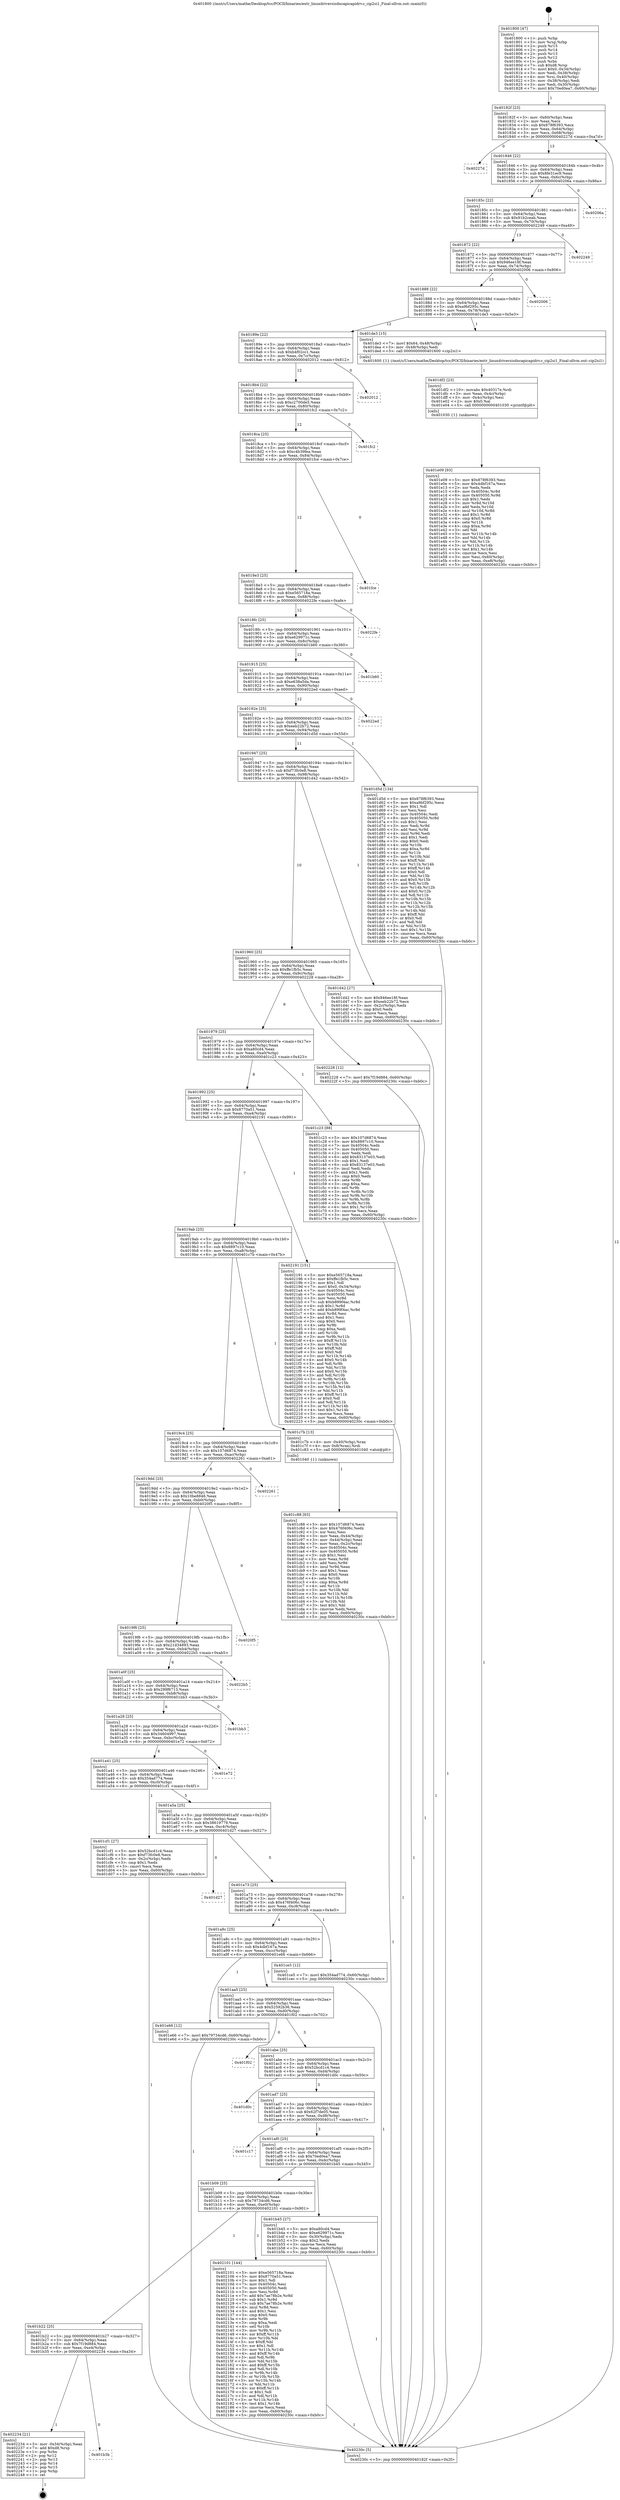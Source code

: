 digraph "0x401800" {
  label = "0x401800 (/mnt/c/Users/mathe/Desktop/tcc/POCII/binaries/extr_linuxdriversisdncapicapidrv.c_cip2si1_Final-ollvm.out::main(0))"
  labelloc = "t"
  node[shape=record]

  Entry [label="",width=0.3,height=0.3,shape=circle,fillcolor=black,style=filled]
  "0x40182f" [label="{
     0x40182f [23]\l
     | [instrs]\l
     &nbsp;&nbsp;0x40182f \<+3\>: mov -0x60(%rbp),%eax\l
     &nbsp;&nbsp;0x401832 \<+2\>: mov %eax,%ecx\l
     &nbsp;&nbsp;0x401834 \<+6\>: sub $0x878f6393,%ecx\l
     &nbsp;&nbsp;0x40183a \<+3\>: mov %eax,-0x64(%rbp)\l
     &nbsp;&nbsp;0x40183d \<+3\>: mov %ecx,-0x68(%rbp)\l
     &nbsp;&nbsp;0x401840 \<+6\>: je 000000000040227d \<main+0xa7d\>\l
  }"]
  "0x40227d" [label="{
     0x40227d\l
  }", style=dashed]
  "0x401846" [label="{
     0x401846 [22]\l
     | [instrs]\l
     &nbsp;&nbsp;0x401846 \<+5\>: jmp 000000000040184b \<main+0x4b\>\l
     &nbsp;&nbsp;0x40184b \<+3\>: mov -0x64(%rbp),%eax\l
     &nbsp;&nbsp;0x40184e \<+5\>: sub $0x8fe31ec9,%eax\l
     &nbsp;&nbsp;0x401853 \<+3\>: mov %eax,-0x6c(%rbp)\l
     &nbsp;&nbsp;0x401856 \<+6\>: je 000000000040206a \<main+0x86a\>\l
  }"]
  Exit [label="",width=0.3,height=0.3,shape=circle,fillcolor=black,style=filled,peripheries=2]
  "0x40206a" [label="{
     0x40206a\l
  }", style=dashed]
  "0x40185c" [label="{
     0x40185c [22]\l
     | [instrs]\l
     &nbsp;&nbsp;0x40185c \<+5\>: jmp 0000000000401861 \<main+0x61\>\l
     &nbsp;&nbsp;0x401861 \<+3\>: mov -0x64(%rbp),%eax\l
     &nbsp;&nbsp;0x401864 \<+5\>: sub $0x91b2ceab,%eax\l
     &nbsp;&nbsp;0x401869 \<+3\>: mov %eax,-0x70(%rbp)\l
     &nbsp;&nbsp;0x40186c \<+6\>: je 0000000000402249 \<main+0xa49\>\l
  }"]
  "0x401b3b" [label="{
     0x401b3b\l
  }", style=dashed]
  "0x402249" [label="{
     0x402249\l
  }", style=dashed]
  "0x401872" [label="{
     0x401872 [22]\l
     | [instrs]\l
     &nbsp;&nbsp;0x401872 \<+5\>: jmp 0000000000401877 \<main+0x77\>\l
     &nbsp;&nbsp;0x401877 \<+3\>: mov -0x64(%rbp),%eax\l
     &nbsp;&nbsp;0x40187a \<+5\>: sub $0x946ee18f,%eax\l
     &nbsp;&nbsp;0x40187f \<+3\>: mov %eax,-0x74(%rbp)\l
     &nbsp;&nbsp;0x401882 \<+6\>: je 0000000000402006 \<main+0x806\>\l
  }"]
  "0x402234" [label="{
     0x402234 [21]\l
     | [instrs]\l
     &nbsp;&nbsp;0x402234 \<+3\>: mov -0x34(%rbp),%eax\l
     &nbsp;&nbsp;0x402237 \<+7\>: add $0xd8,%rsp\l
     &nbsp;&nbsp;0x40223e \<+1\>: pop %rbx\l
     &nbsp;&nbsp;0x40223f \<+2\>: pop %r12\l
     &nbsp;&nbsp;0x402241 \<+2\>: pop %r13\l
     &nbsp;&nbsp;0x402243 \<+2\>: pop %r14\l
     &nbsp;&nbsp;0x402245 \<+2\>: pop %r15\l
     &nbsp;&nbsp;0x402247 \<+1\>: pop %rbp\l
     &nbsp;&nbsp;0x402248 \<+1\>: ret\l
  }"]
  "0x402006" [label="{
     0x402006\l
  }", style=dashed]
  "0x401888" [label="{
     0x401888 [22]\l
     | [instrs]\l
     &nbsp;&nbsp;0x401888 \<+5\>: jmp 000000000040188d \<main+0x8d\>\l
     &nbsp;&nbsp;0x40188d \<+3\>: mov -0x64(%rbp),%eax\l
     &nbsp;&nbsp;0x401890 \<+5\>: sub $0xa9bf295c,%eax\l
     &nbsp;&nbsp;0x401895 \<+3\>: mov %eax,-0x78(%rbp)\l
     &nbsp;&nbsp;0x401898 \<+6\>: je 0000000000401de3 \<main+0x5e3\>\l
  }"]
  "0x401b22" [label="{
     0x401b22 [25]\l
     | [instrs]\l
     &nbsp;&nbsp;0x401b22 \<+5\>: jmp 0000000000401b27 \<main+0x327\>\l
     &nbsp;&nbsp;0x401b27 \<+3\>: mov -0x64(%rbp),%eax\l
     &nbsp;&nbsp;0x401b2a \<+5\>: sub $0x7f19d884,%eax\l
     &nbsp;&nbsp;0x401b2f \<+6\>: mov %eax,-0xe4(%rbp)\l
     &nbsp;&nbsp;0x401b35 \<+6\>: je 0000000000402234 \<main+0xa34\>\l
  }"]
  "0x401de3" [label="{
     0x401de3 [15]\l
     | [instrs]\l
     &nbsp;&nbsp;0x401de3 \<+7\>: movl $0x64,-0x48(%rbp)\l
     &nbsp;&nbsp;0x401dea \<+3\>: mov -0x48(%rbp),%edi\l
     &nbsp;&nbsp;0x401ded \<+5\>: call 0000000000401600 \<cip2si1\>\l
     | [calls]\l
     &nbsp;&nbsp;0x401600 \{1\} (/mnt/c/Users/mathe/Desktop/tcc/POCII/binaries/extr_linuxdriversisdncapicapidrv.c_cip2si1_Final-ollvm.out::cip2si1)\l
  }"]
  "0x40189e" [label="{
     0x40189e [22]\l
     | [instrs]\l
     &nbsp;&nbsp;0x40189e \<+5\>: jmp 00000000004018a3 \<main+0xa3\>\l
     &nbsp;&nbsp;0x4018a3 \<+3\>: mov -0x64(%rbp),%eax\l
     &nbsp;&nbsp;0x4018a6 \<+5\>: sub $0xb4f02cc1,%eax\l
     &nbsp;&nbsp;0x4018ab \<+3\>: mov %eax,-0x7c(%rbp)\l
     &nbsp;&nbsp;0x4018ae \<+6\>: je 0000000000402012 \<main+0x812\>\l
  }"]
  "0x402101" [label="{
     0x402101 [144]\l
     | [instrs]\l
     &nbsp;&nbsp;0x402101 \<+5\>: mov $0xe565718a,%eax\l
     &nbsp;&nbsp;0x402106 \<+5\>: mov $0x8770a51,%ecx\l
     &nbsp;&nbsp;0x40210b \<+2\>: mov $0x1,%dl\l
     &nbsp;&nbsp;0x40210d \<+7\>: mov 0x40504c,%esi\l
     &nbsp;&nbsp;0x402114 \<+7\>: mov 0x405050,%edi\l
     &nbsp;&nbsp;0x40211b \<+3\>: mov %esi,%r8d\l
     &nbsp;&nbsp;0x40211e \<+7\>: add $0x7ae78b2e,%r8d\l
     &nbsp;&nbsp;0x402125 \<+4\>: sub $0x1,%r8d\l
     &nbsp;&nbsp;0x402129 \<+7\>: sub $0x7ae78b2e,%r8d\l
     &nbsp;&nbsp;0x402130 \<+4\>: imul %r8d,%esi\l
     &nbsp;&nbsp;0x402134 \<+3\>: and $0x1,%esi\l
     &nbsp;&nbsp;0x402137 \<+3\>: cmp $0x0,%esi\l
     &nbsp;&nbsp;0x40213a \<+4\>: sete %r9b\l
     &nbsp;&nbsp;0x40213e \<+3\>: cmp $0xa,%edi\l
     &nbsp;&nbsp;0x402141 \<+4\>: setl %r10b\l
     &nbsp;&nbsp;0x402145 \<+3\>: mov %r9b,%r11b\l
     &nbsp;&nbsp;0x402148 \<+4\>: xor $0xff,%r11b\l
     &nbsp;&nbsp;0x40214c \<+3\>: mov %r10b,%bl\l
     &nbsp;&nbsp;0x40214f \<+3\>: xor $0xff,%bl\l
     &nbsp;&nbsp;0x402152 \<+3\>: xor $0x1,%dl\l
     &nbsp;&nbsp;0x402155 \<+3\>: mov %r11b,%r14b\l
     &nbsp;&nbsp;0x402158 \<+4\>: and $0xff,%r14b\l
     &nbsp;&nbsp;0x40215c \<+3\>: and %dl,%r9b\l
     &nbsp;&nbsp;0x40215f \<+3\>: mov %bl,%r15b\l
     &nbsp;&nbsp;0x402162 \<+4\>: and $0xff,%r15b\l
     &nbsp;&nbsp;0x402166 \<+3\>: and %dl,%r10b\l
     &nbsp;&nbsp;0x402169 \<+3\>: or %r9b,%r14b\l
     &nbsp;&nbsp;0x40216c \<+3\>: or %r10b,%r15b\l
     &nbsp;&nbsp;0x40216f \<+3\>: xor %r15b,%r14b\l
     &nbsp;&nbsp;0x402172 \<+3\>: or %bl,%r11b\l
     &nbsp;&nbsp;0x402175 \<+4\>: xor $0xff,%r11b\l
     &nbsp;&nbsp;0x402179 \<+3\>: or $0x1,%dl\l
     &nbsp;&nbsp;0x40217c \<+3\>: and %dl,%r11b\l
     &nbsp;&nbsp;0x40217f \<+3\>: or %r11b,%r14b\l
     &nbsp;&nbsp;0x402182 \<+4\>: test $0x1,%r14b\l
     &nbsp;&nbsp;0x402186 \<+3\>: cmovne %ecx,%eax\l
     &nbsp;&nbsp;0x402189 \<+3\>: mov %eax,-0x60(%rbp)\l
     &nbsp;&nbsp;0x40218c \<+5\>: jmp 000000000040230c \<main+0xb0c\>\l
  }"]
  "0x402012" [label="{
     0x402012\l
  }", style=dashed]
  "0x4018b4" [label="{
     0x4018b4 [22]\l
     | [instrs]\l
     &nbsp;&nbsp;0x4018b4 \<+5\>: jmp 00000000004018b9 \<main+0xb9\>\l
     &nbsp;&nbsp;0x4018b9 \<+3\>: mov -0x64(%rbp),%eax\l
     &nbsp;&nbsp;0x4018bc \<+5\>: sub $0xc2700de5,%eax\l
     &nbsp;&nbsp;0x4018c1 \<+3\>: mov %eax,-0x80(%rbp)\l
     &nbsp;&nbsp;0x4018c4 \<+6\>: je 0000000000401fc2 \<main+0x7c2\>\l
  }"]
  "0x401e09" [label="{
     0x401e09 [93]\l
     | [instrs]\l
     &nbsp;&nbsp;0x401e09 \<+5\>: mov $0x878f6393,%esi\l
     &nbsp;&nbsp;0x401e0e \<+5\>: mov $0x4dbf167a,%ecx\l
     &nbsp;&nbsp;0x401e13 \<+2\>: xor %edx,%edx\l
     &nbsp;&nbsp;0x401e15 \<+8\>: mov 0x40504c,%r8d\l
     &nbsp;&nbsp;0x401e1d \<+8\>: mov 0x405050,%r9d\l
     &nbsp;&nbsp;0x401e25 \<+3\>: sub $0x1,%edx\l
     &nbsp;&nbsp;0x401e28 \<+3\>: mov %r8d,%r10d\l
     &nbsp;&nbsp;0x401e2b \<+3\>: add %edx,%r10d\l
     &nbsp;&nbsp;0x401e2e \<+4\>: imul %r10d,%r8d\l
     &nbsp;&nbsp;0x401e32 \<+4\>: and $0x1,%r8d\l
     &nbsp;&nbsp;0x401e36 \<+4\>: cmp $0x0,%r8d\l
     &nbsp;&nbsp;0x401e3a \<+4\>: sete %r11b\l
     &nbsp;&nbsp;0x401e3e \<+4\>: cmp $0xa,%r9d\l
     &nbsp;&nbsp;0x401e42 \<+3\>: setl %bl\l
     &nbsp;&nbsp;0x401e45 \<+3\>: mov %r11b,%r14b\l
     &nbsp;&nbsp;0x401e48 \<+3\>: and %bl,%r14b\l
     &nbsp;&nbsp;0x401e4b \<+3\>: xor %bl,%r11b\l
     &nbsp;&nbsp;0x401e4e \<+3\>: or %r11b,%r14b\l
     &nbsp;&nbsp;0x401e51 \<+4\>: test $0x1,%r14b\l
     &nbsp;&nbsp;0x401e55 \<+3\>: cmovne %ecx,%esi\l
     &nbsp;&nbsp;0x401e58 \<+3\>: mov %esi,-0x60(%rbp)\l
     &nbsp;&nbsp;0x401e5b \<+6\>: mov %eax,-0xe8(%rbp)\l
     &nbsp;&nbsp;0x401e61 \<+5\>: jmp 000000000040230c \<main+0xb0c\>\l
  }"]
  "0x401fc2" [label="{
     0x401fc2\l
  }", style=dashed]
  "0x4018ca" [label="{
     0x4018ca [25]\l
     | [instrs]\l
     &nbsp;&nbsp;0x4018ca \<+5\>: jmp 00000000004018cf \<main+0xcf\>\l
     &nbsp;&nbsp;0x4018cf \<+3\>: mov -0x64(%rbp),%eax\l
     &nbsp;&nbsp;0x4018d2 \<+5\>: sub $0xc4b39fea,%eax\l
     &nbsp;&nbsp;0x4018d7 \<+6\>: mov %eax,-0x84(%rbp)\l
     &nbsp;&nbsp;0x4018dd \<+6\>: je 0000000000401fce \<main+0x7ce\>\l
  }"]
  "0x401df2" [label="{
     0x401df2 [23]\l
     | [instrs]\l
     &nbsp;&nbsp;0x401df2 \<+10\>: movabs $0x40317e,%rdi\l
     &nbsp;&nbsp;0x401dfc \<+3\>: mov %eax,-0x4c(%rbp)\l
     &nbsp;&nbsp;0x401dff \<+3\>: mov -0x4c(%rbp),%esi\l
     &nbsp;&nbsp;0x401e02 \<+2\>: mov $0x0,%al\l
     &nbsp;&nbsp;0x401e04 \<+5\>: call 0000000000401030 \<printf@plt\>\l
     | [calls]\l
     &nbsp;&nbsp;0x401030 \{1\} (unknown)\l
  }"]
  "0x401fce" [label="{
     0x401fce\l
  }", style=dashed]
  "0x4018e3" [label="{
     0x4018e3 [25]\l
     | [instrs]\l
     &nbsp;&nbsp;0x4018e3 \<+5\>: jmp 00000000004018e8 \<main+0xe8\>\l
     &nbsp;&nbsp;0x4018e8 \<+3\>: mov -0x64(%rbp),%eax\l
     &nbsp;&nbsp;0x4018eb \<+5\>: sub $0xe565718a,%eax\l
     &nbsp;&nbsp;0x4018f0 \<+6\>: mov %eax,-0x88(%rbp)\l
     &nbsp;&nbsp;0x4018f6 \<+6\>: je 00000000004022fe \<main+0xafe\>\l
  }"]
  "0x401c88" [label="{
     0x401c88 [93]\l
     | [instrs]\l
     &nbsp;&nbsp;0x401c88 \<+5\>: mov $0x107d6874,%ecx\l
     &nbsp;&nbsp;0x401c8d \<+5\>: mov $0x476f406c,%edx\l
     &nbsp;&nbsp;0x401c92 \<+2\>: xor %esi,%esi\l
     &nbsp;&nbsp;0x401c94 \<+3\>: mov %eax,-0x44(%rbp)\l
     &nbsp;&nbsp;0x401c97 \<+3\>: mov -0x44(%rbp),%eax\l
     &nbsp;&nbsp;0x401c9a \<+3\>: mov %eax,-0x2c(%rbp)\l
     &nbsp;&nbsp;0x401c9d \<+7\>: mov 0x40504c,%eax\l
     &nbsp;&nbsp;0x401ca4 \<+8\>: mov 0x405050,%r8d\l
     &nbsp;&nbsp;0x401cac \<+3\>: sub $0x1,%esi\l
     &nbsp;&nbsp;0x401caf \<+3\>: mov %eax,%r9d\l
     &nbsp;&nbsp;0x401cb2 \<+3\>: add %esi,%r9d\l
     &nbsp;&nbsp;0x401cb5 \<+4\>: imul %r9d,%eax\l
     &nbsp;&nbsp;0x401cb9 \<+3\>: and $0x1,%eax\l
     &nbsp;&nbsp;0x401cbc \<+3\>: cmp $0x0,%eax\l
     &nbsp;&nbsp;0x401cbf \<+4\>: sete %r10b\l
     &nbsp;&nbsp;0x401cc3 \<+4\>: cmp $0xa,%r8d\l
     &nbsp;&nbsp;0x401cc7 \<+4\>: setl %r11b\l
     &nbsp;&nbsp;0x401ccb \<+3\>: mov %r10b,%bl\l
     &nbsp;&nbsp;0x401cce \<+3\>: and %r11b,%bl\l
     &nbsp;&nbsp;0x401cd1 \<+3\>: xor %r11b,%r10b\l
     &nbsp;&nbsp;0x401cd4 \<+3\>: or %r10b,%bl\l
     &nbsp;&nbsp;0x401cd7 \<+3\>: test $0x1,%bl\l
     &nbsp;&nbsp;0x401cda \<+3\>: cmovne %edx,%ecx\l
     &nbsp;&nbsp;0x401cdd \<+3\>: mov %ecx,-0x60(%rbp)\l
     &nbsp;&nbsp;0x401ce0 \<+5\>: jmp 000000000040230c \<main+0xb0c\>\l
  }"]
  "0x4022fe" [label="{
     0x4022fe\l
  }", style=dashed]
  "0x4018fc" [label="{
     0x4018fc [25]\l
     | [instrs]\l
     &nbsp;&nbsp;0x4018fc \<+5\>: jmp 0000000000401901 \<main+0x101\>\l
     &nbsp;&nbsp;0x401901 \<+3\>: mov -0x64(%rbp),%eax\l
     &nbsp;&nbsp;0x401904 \<+5\>: sub $0xe629971c,%eax\l
     &nbsp;&nbsp;0x401909 \<+6\>: mov %eax,-0x8c(%rbp)\l
     &nbsp;&nbsp;0x40190f \<+6\>: je 0000000000401b60 \<main+0x360\>\l
  }"]
  "0x401800" [label="{
     0x401800 [47]\l
     | [instrs]\l
     &nbsp;&nbsp;0x401800 \<+1\>: push %rbp\l
     &nbsp;&nbsp;0x401801 \<+3\>: mov %rsp,%rbp\l
     &nbsp;&nbsp;0x401804 \<+2\>: push %r15\l
     &nbsp;&nbsp;0x401806 \<+2\>: push %r14\l
     &nbsp;&nbsp;0x401808 \<+2\>: push %r13\l
     &nbsp;&nbsp;0x40180a \<+2\>: push %r12\l
     &nbsp;&nbsp;0x40180c \<+1\>: push %rbx\l
     &nbsp;&nbsp;0x40180d \<+7\>: sub $0xd8,%rsp\l
     &nbsp;&nbsp;0x401814 \<+7\>: movl $0x0,-0x34(%rbp)\l
     &nbsp;&nbsp;0x40181b \<+3\>: mov %edi,-0x38(%rbp)\l
     &nbsp;&nbsp;0x40181e \<+4\>: mov %rsi,-0x40(%rbp)\l
     &nbsp;&nbsp;0x401822 \<+3\>: mov -0x38(%rbp),%edi\l
     &nbsp;&nbsp;0x401825 \<+3\>: mov %edi,-0x30(%rbp)\l
     &nbsp;&nbsp;0x401828 \<+7\>: movl $0x70ed0ea7,-0x60(%rbp)\l
  }"]
  "0x401b60" [label="{
     0x401b60\l
  }", style=dashed]
  "0x401915" [label="{
     0x401915 [25]\l
     | [instrs]\l
     &nbsp;&nbsp;0x401915 \<+5\>: jmp 000000000040191a \<main+0x11a\>\l
     &nbsp;&nbsp;0x40191a \<+3\>: mov -0x64(%rbp),%eax\l
     &nbsp;&nbsp;0x40191d \<+5\>: sub $0xe638a5da,%eax\l
     &nbsp;&nbsp;0x401922 \<+6\>: mov %eax,-0x90(%rbp)\l
     &nbsp;&nbsp;0x401928 \<+6\>: je 00000000004022ed \<main+0xaed\>\l
  }"]
  "0x40230c" [label="{
     0x40230c [5]\l
     | [instrs]\l
     &nbsp;&nbsp;0x40230c \<+5\>: jmp 000000000040182f \<main+0x2f\>\l
  }"]
  "0x4022ed" [label="{
     0x4022ed\l
  }", style=dashed]
  "0x40192e" [label="{
     0x40192e [25]\l
     | [instrs]\l
     &nbsp;&nbsp;0x40192e \<+5\>: jmp 0000000000401933 \<main+0x133\>\l
     &nbsp;&nbsp;0x401933 \<+3\>: mov -0x64(%rbp),%eax\l
     &nbsp;&nbsp;0x401936 \<+5\>: sub $0xeeb22b72,%eax\l
     &nbsp;&nbsp;0x40193b \<+6\>: mov %eax,-0x94(%rbp)\l
     &nbsp;&nbsp;0x401941 \<+6\>: je 0000000000401d5d \<main+0x55d\>\l
  }"]
  "0x401b09" [label="{
     0x401b09 [25]\l
     | [instrs]\l
     &nbsp;&nbsp;0x401b09 \<+5\>: jmp 0000000000401b0e \<main+0x30e\>\l
     &nbsp;&nbsp;0x401b0e \<+3\>: mov -0x64(%rbp),%eax\l
     &nbsp;&nbsp;0x401b11 \<+5\>: sub $0x79734cd6,%eax\l
     &nbsp;&nbsp;0x401b16 \<+6\>: mov %eax,-0xe0(%rbp)\l
     &nbsp;&nbsp;0x401b1c \<+6\>: je 0000000000402101 \<main+0x901\>\l
  }"]
  "0x401d5d" [label="{
     0x401d5d [134]\l
     | [instrs]\l
     &nbsp;&nbsp;0x401d5d \<+5\>: mov $0x878f6393,%eax\l
     &nbsp;&nbsp;0x401d62 \<+5\>: mov $0xa9bf295c,%ecx\l
     &nbsp;&nbsp;0x401d67 \<+2\>: mov $0x1,%dl\l
     &nbsp;&nbsp;0x401d69 \<+2\>: xor %esi,%esi\l
     &nbsp;&nbsp;0x401d6b \<+7\>: mov 0x40504c,%edi\l
     &nbsp;&nbsp;0x401d72 \<+8\>: mov 0x405050,%r8d\l
     &nbsp;&nbsp;0x401d7a \<+3\>: sub $0x1,%esi\l
     &nbsp;&nbsp;0x401d7d \<+3\>: mov %edi,%r9d\l
     &nbsp;&nbsp;0x401d80 \<+3\>: add %esi,%r9d\l
     &nbsp;&nbsp;0x401d83 \<+4\>: imul %r9d,%edi\l
     &nbsp;&nbsp;0x401d87 \<+3\>: and $0x1,%edi\l
     &nbsp;&nbsp;0x401d8a \<+3\>: cmp $0x0,%edi\l
     &nbsp;&nbsp;0x401d8d \<+4\>: sete %r10b\l
     &nbsp;&nbsp;0x401d91 \<+4\>: cmp $0xa,%r8d\l
     &nbsp;&nbsp;0x401d95 \<+4\>: setl %r11b\l
     &nbsp;&nbsp;0x401d99 \<+3\>: mov %r10b,%bl\l
     &nbsp;&nbsp;0x401d9c \<+3\>: xor $0xff,%bl\l
     &nbsp;&nbsp;0x401d9f \<+3\>: mov %r11b,%r14b\l
     &nbsp;&nbsp;0x401da2 \<+4\>: xor $0xff,%r14b\l
     &nbsp;&nbsp;0x401da6 \<+3\>: xor $0x0,%dl\l
     &nbsp;&nbsp;0x401da9 \<+3\>: mov %bl,%r15b\l
     &nbsp;&nbsp;0x401dac \<+4\>: and $0x0,%r15b\l
     &nbsp;&nbsp;0x401db0 \<+3\>: and %dl,%r10b\l
     &nbsp;&nbsp;0x401db3 \<+3\>: mov %r14b,%r12b\l
     &nbsp;&nbsp;0x401db6 \<+4\>: and $0x0,%r12b\l
     &nbsp;&nbsp;0x401dba \<+3\>: and %dl,%r11b\l
     &nbsp;&nbsp;0x401dbd \<+3\>: or %r10b,%r15b\l
     &nbsp;&nbsp;0x401dc0 \<+3\>: or %r11b,%r12b\l
     &nbsp;&nbsp;0x401dc3 \<+3\>: xor %r12b,%r15b\l
     &nbsp;&nbsp;0x401dc6 \<+3\>: or %r14b,%bl\l
     &nbsp;&nbsp;0x401dc9 \<+3\>: xor $0xff,%bl\l
     &nbsp;&nbsp;0x401dcc \<+3\>: or $0x0,%dl\l
     &nbsp;&nbsp;0x401dcf \<+2\>: and %dl,%bl\l
     &nbsp;&nbsp;0x401dd1 \<+3\>: or %bl,%r15b\l
     &nbsp;&nbsp;0x401dd4 \<+4\>: test $0x1,%r15b\l
     &nbsp;&nbsp;0x401dd8 \<+3\>: cmovne %ecx,%eax\l
     &nbsp;&nbsp;0x401ddb \<+3\>: mov %eax,-0x60(%rbp)\l
     &nbsp;&nbsp;0x401dde \<+5\>: jmp 000000000040230c \<main+0xb0c\>\l
  }"]
  "0x401947" [label="{
     0x401947 [25]\l
     | [instrs]\l
     &nbsp;&nbsp;0x401947 \<+5\>: jmp 000000000040194c \<main+0x14c\>\l
     &nbsp;&nbsp;0x40194c \<+3\>: mov -0x64(%rbp),%eax\l
     &nbsp;&nbsp;0x40194f \<+5\>: sub $0xf73fc0e8,%eax\l
     &nbsp;&nbsp;0x401954 \<+6\>: mov %eax,-0x98(%rbp)\l
     &nbsp;&nbsp;0x40195a \<+6\>: je 0000000000401d42 \<main+0x542\>\l
  }"]
  "0x401b45" [label="{
     0x401b45 [27]\l
     | [instrs]\l
     &nbsp;&nbsp;0x401b45 \<+5\>: mov $0xa80cd4,%eax\l
     &nbsp;&nbsp;0x401b4a \<+5\>: mov $0xe629971c,%ecx\l
     &nbsp;&nbsp;0x401b4f \<+3\>: mov -0x30(%rbp),%edx\l
     &nbsp;&nbsp;0x401b52 \<+3\>: cmp $0x2,%edx\l
     &nbsp;&nbsp;0x401b55 \<+3\>: cmovne %ecx,%eax\l
     &nbsp;&nbsp;0x401b58 \<+3\>: mov %eax,-0x60(%rbp)\l
     &nbsp;&nbsp;0x401b5b \<+5\>: jmp 000000000040230c \<main+0xb0c\>\l
  }"]
  "0x401d42" [label="{
     0x401d42 [27]\l
     | [instrs]\l
     &nbsp;&nbsp;0x401d42 \<+5\>: mov $0x946ee18f,%eax\l
     &nbsp;&nbsp;0x401d47 \<+5\>: mov $0xeeb22b72,%ecx\l
     &nbsp;&nbsp;0x401d4c \<+3\>: mov -0x2c(%rbp),%edx\l
     &nbsp;&nbsp;0x401d4f \<+3\>: cmp $0x0,%edx\l
     &nbsp;&nbsp;0x401d52 \<+3\>: cmove %ecx,%eax\l
     &nbsp;&nbsp;0x401d55 \<+3\>: mov %eax,-0x60(%rbp)\l
     &nbsp;&nbsp;0x401d58 \<+5\>: jmp 000000000040230c \<main+0xb0c\>\l
  }"]
  "0x401960" [label="{
     0x401960 [25]\l
     | [instrs]\l
     &nbsp;&nbsp;0x401960 \<+5\>: jmp 0000000000401965 \<main+0x165\>\l
     &nbsp;&nbsp;0x401965 \<+3\>: mov -0x64(%rbp),%eax\l
     &nbsp;&nbsp;0x401968 \<+5\>: sub $0xffe1fb5c,%eax\l
     &nbsp;&nbsp;0x40196d \<+6\>: mov %eax,-0x9c(%rbp)\l
     &nbsp;&nbsp;0x401973 \<+6\>: je 0000000000402228 \<main+0xa28\>\l
  }"]
  "0x401af0" [label="{
     0x401af0 [25]\l
     | [instrs]\l
     &nbsp;&nbsp;0x401af0 \<+5\>: jmp 0000000000401af5 \<main+0x2f5\>\l
     &nbsp;&nbsp;0x401af5 \<+3\>: mov -0x64(%rbp),%eax\l
     &nbsp;&nbsp;0x401af8 \<+5\>: sub $0x70ed0ea7,%eax\l
     &nbsp;&nbsp;0x401afd \<+6\>: mov %eax,-0xdc(%rbp)\l
     &nbsp;&nbsp;0x401b03 \<+6\>: je 0000000000401b45 \<main+0x345\>\l
  }"]
  "0x402228" [label="{
     0x402228 [12]\l
     | [instrs]\l
     &nbsp;&nbsp;0x402228 \<+7\>: movl $0x7f19d884,-0x60(%rbp)\l
     &nbsp;&nbsp;0x40222f \<+5\>: jmp 000000000040230c \<main+0xb0c\>\l
  }"]
  "0x401979" [label="{
     0x401979 [25]\l
     | [instrs]\l
     &nbsp;&nbsp;0x401979 \<+5\>: jmp 000000000040197e \<main+0x17e\>\l
     &nbsp;&nbsp;0x40197e \<+3\>: mov -0x64(%rbp),%eax\l
     &nbsp;&nbsp;0x401981 \<+5\>: sub $0xa80cd4,%eax\l
     &nbsp;&nbsp;0x401986 \<+6\>: mov %eax,-0xa0(%rbp)\l
     &nbsp;&nbsp;0x40198c \<+6\>: je 0000000000401c23 \<main+0x423\>\l
  }"]
  "0x401c17" [label="{
     0x401c17\l
  }", style=dashed]
  "0x401c23" [label="{
     0x401c23 [88]\l
     | [instrs]\l
     &nbsp;&nbsp;0x401c23 \<+5\>: mov $0x107d6874,%eax\l
     &nbsp;&nbsp;0x401c28 \<+5\>: mov $0x8897c10,%ecx\l
     &nbsp;&nbsp;0x401c2d \<+7\>: mov 0x40504c,%edx\l
     &nbsp;&nbsp;0x401c34 \<+7\>: mov 0x405050,%esi\l
     &nbsp;&nbsp;0x401c3b \<+2\>: mov %edx,%edi\l
     &nbsp;&nbsp;0x401c3d \<+6\>: add $0x83137e03,%edi\l
     &nbsp;&nbsp;0x401c43 \<+3\>: sub $0x1,%edi\l
     &nbsp;&nbsp;0x401c46 \<+6\>: sub $0x83137e03,%edi\l
     &nbsp;&nbsp;0x401c4c \<+3\>: imul %edi,%edx\l
     &nbsp;&nbsp;0x401c4f \<+3\>: and $0x1,%edx\l
     &nbsp;&nbsp;0x401c52 \<+3\>: cmp $0x0,%edx\l
     &nbsp;&nbsp;0x401c55 \<+4\>: sete %r8b\l
     &nbsp;&nbsp;0x401c59 \<+3\>: cmp $0xa,%esi\l
     &nbsp;&nbsp;0x401c5c \<+4\>: setl %r9b\l
     &nbsp;&nbsp;0x401c60 \<+3\>: mov %r8b,%r10b\l
     &nbsp;&nbsp;0x401c63 \<+3\>: and %r9b,%r10b\l
     &nbsp;&nbsp;0x401c66 \<+3\>: xor %r9b,%r8b\l
     &nbsp;&nbsp;0x401c69 \<+3\>: or %r8b,%r10b\l
     &nbsp;&nbsp;0x401c6c \<+4\>: test $0x1,%r10b\l
     &nbsp;&nbsp;0x401c70 \<+3\>: cmovne %ecx,%eax\l
     &nbsp;&nbsp;0x401c73 \<+3\>: mov %eax,-0x60(%rbp)\l
     &nbsp;&nbsp;0x401c76 \<+5\>: jmp 000000000040230c \<main+0xb0c\>\l
  }"]
  "0x401992" [label="{
     0x401992 [25]\l
     | [instrs]\l
     &nbsp;&nbsp;0x401992 \<+5\>: jmp 0000000000401997 \<main+0x197\>\l
     &nbsp;&nbsp;0x401997 \<+3\>: mov -0x64(%rbp),%eax\l
     &nbsp;&nbsp;0x40199a \<+5\>: sub $0x8770a51,%eax\l
     &nbsp;&nbsp;0x40199f \<+6\>: mov %eax,-0xa4(%rbp)\l
     &nbsp;&nbsp;0x4019a5 \<+6\>: je 0000000000402191 \<main+0x991\>\l
  }"]
  "0x401ad7" [label="{
     0x401ad7 [25]\l
     | [instrs]\l
     &nbsp;&nbsp;0x401ad7 \<+5\>: jmp 0000000000401adc \<main+0x2dc\>\l
     &nbsp;&nbsp;0x401adc \<+3\>: mov -0x64(%rbp),%eax\l
     &nbsp;&nbsp;0x401adf \<+5\>: sub $0x62f7de05,%eax\l
     &nbsp;&nbsp;0x401ae4 \<+6\>: mov %eax,-0xd8(%rbp)\l
     &nbsp;&nbsp;0x401aea \<+6\>: je 0000000000401c17 \<main+0x417\>\l
  }"]
  "0x402191" [label="{
     0x402191 [151]\l
     | [instrs]\l
     &nbsp;&nbsp;0x402191 \<+5\>: mov $0xe565718a,%eax\l
     &nbsp;&nbsp;0x402196 \<+5\>: mov $0xffe1fb5c,%ecx\l
     &nbsp;&nbsp;0x40219b \<+2\>: mov $0x1,%dl\l
     &nbsp;&nbsp;0x40219d \<+7\>: movl $0x0,-0x34(%rbp)\l
     &nbsp;&nbsp;0x4021a4 \<+7\>: mov 0x40504c,%esi\l
     &nbsp;&nbsp;0x4021ab \<+7\>: mov 0x405050,%edi\l
     &nbsp;&nbsp;0x4021b2 \<+3\>: mov %esi,%r8d\l
     &nbsp;&nbsp;0x4021b5 \<+7\>: sub $0xb899f4ac,%r8d\l
     &nbsp;&nbsp;0x4021bc \<+4\>: sub $0x1,%r8d\l
     &nbsp;&nbsp;0x4021c0 \<+7\>: add $0xb899f4ac,%r8d\l
     &nbsp;&nbsp;0x4021c7 \<+4\>: imul %r8d,%esi\l
     &nbsp;&nbsp;0x4021cb \<+3\>: and $0x1,%esi\l
     &nbsp;&nbsp;0x4021ce \<+3\>: cmp $0x0,%esi\l
     &nbsp;&nbsp;0x4021d1 \<+4\>: sete %r9b\l
     &nbsp;&nbsp;0x4021d5 \<+3\>: cmp $0xa,%edi\l
     &nbsp;&nbsp;0x4021d8 \<+4\>: setl %r10b\l
     &nbsp;&nbsp;0x4021dc \<+3\>: mov %r9b,%r11b\l
     &nbsp;&nbsp;0x4021df \<+4\>: xor $0xff,%r11b\l
     &nbsp;&nbsp;0x4021e3 \<+3\>: mov %r10b,%bl\l
     &nbsp;&nbsp;0x4021e6 \<+3\>: xor $0xff,%bl\l
     &nbsp;&nbsp;0x4021e9 \<+3\>: xor $0x0,%dl\l
     &nbsp;&nbsp;0x4021ec \<+3\>: mov %r11b,%r14b\l
     &nbsp;&nbsp;0x4021ef \<+4\>: and $0x0,%r14b\l
     &nbsp;&nbsp;0x4021f3 \<+3\>: and %dl,%r9b\l
     &nbsp;&nbsp;0x4021f6 \<+3\>: mov %bl,%r15b\l
     &nbsp;&nbsp;0x4021f9 \<+4\>: and $0x0,%r15b\l
     &nbsp;&nbsp;0x4021fd \<+3\>: and %dl,%r10b\l
     &nbsp;&nbsp;0x402200 \<+3\>: or %r9b,%r14b\l
     &nbsp;&nbsp;0x402203 \<+3\>: or %r10b,%r15b\l
     &nbsp;&nbsp;0x402206 \<+3\>: xor %r15b,%r14b\l
     &nbsp;&nbsp;0x402209 \<+3\>: or %bl,%r11b\l
     &nbsp;&nbsp;0x40220c \<+4\>: xor $0xff,%r11b\l
     &nbsp;&nbsp;0x402210 \<+3\>: or $0x0,%dl\l
     &nbsp;&nbsp;0x402213 \<+3\>: and %dl,%r11b\l
     &nbsp;&nbsp;0x402216 \<+3\>: or %r11b,%r14b\l
     &nbsp;&nbsp;0x402219 \<+4\>: test $0x1,%r14b\l
     &nbsp;&nbsp;0x40221d \<+3\>: cmovne %ecx,%eax\l
     &nbsp;&nbsp;0x402220 \<+3\>: mov %eax,-0x60(%rbp)\l
     &nbsp;&nbsp;0x402223 \<+5\>: jmp 000000000040230c \<main+0xb0c\>\l
  }"]
  "0x4019ab" [label="{
     0x4019ab [25]\l
     | [instrs]\l
     &nbsp;&nbsp;0x4019ab \<+5\>: jmp 00000000004019b0 \<main+0x1b0\>\l
     &nbsp;&nbsp;0x4019b0 \<+3\>: mov -0x64(%rbp),%eax\l
     &nbsp;&nbsp;0x4019b3 \<+5\>: sub $0x8897c10,%eax\l
     &nbsp;&nbsp;0x4019b8 \<+6\>: mov %eax,-0xa8(%rbp)\l
     &nbsp;&nbsp;0x4019be \<+6\>: je 0000000000401c7b \<main+0x47b\>\l
  }"]
  "0x401d0c" [label="{
     0x401d0c\l
  }", style=dashed]
  "0x401c7b" [label="{
     0x401c7b [13]\l
     | [instrs]\l
     &nbsp;&nbsp;0x401c7b \<+4\>: mov -0x40(%rbp),%rax\l
     &nbsp;&nbsp;0x401c7f \<+4\>: mov 0x8(%rax),%rdi\l
     &nbsp;&nbsp;0x401c83 \<+5\>: call 0000000000401040 \<atoi@plt\>\l
     | [calls]\l
     &nbsp;&nbsp;0x401040 \{1\} (unknown)\l
  }"]
  "0x4019c4" [label="{
     0x4019c4 [25]\l
     | [instrs]\l
     &nbsp;&nbsp;0x4019c4 \<+5\>: jmp 00000000004019c9 \<main+0x1c9\>\l
     &nbsp;&nbsp;0x4019c9 \<+3\>: mov -0x64(%rbp),%eax\l
     &nbsp;&nbsp;0x4019cc \<+5\>: sub $0x107d6874,%eax\l
     &nbsp;&nbsp;0x4019d1 \<+6\>: mov %eax,-0xac(%rbp)\l
     &nbsp;&nbsp;0x4019d7 \<+6\>: je 0000000000402261 \<main+0xa61\>\l
  }"]
  "0x401abe" [label="{
     0x401abe [25]\l
     | [instrs]\l
     &nbsp;&nbsp;0x401abe \<+5\>: jmp 0000000000401ac3 \<main+0x2c3\>\l
     &nbsp;&nbsp;0x401ac3 \<+3\>: mov -0x64(%rbp),%eax\l
     &nbsp;&nbsp;0x401ac6 \<+5\>: sub $0x52bcd1c4,%eax\l
     &nbsp;&nbsp;0x401acb \<+6\>: mov %eax,-0xd4(%rbp)\l
     &nbsp;&nbsp;0x401ad1 \<+6\>: je 0000000000401d0c \<main+0x50c\>\l
  }"]
  "0x402261" [label="{
     0x402261\l
  }", style=dashed]
  "0x4019dd" [label="{
     0x4019dd [25]\l
     | [instrs]\l
     &nbsp;&nbsp;0x4019dd \<+5\>: jmp 00000000004019e2 \<main+0x1e2\>\l
     &nbsp;&nbsp;0x4019e2 \<+3\>: mov -0x64(%rbp),%eax\l
     &nbsp;&nbsp;0x4019e5 \<+5\>: sub $0x10be8846,%eax\l
     &nbsp;&nbsp;0x4019ea \<+6\>: mov %eax,-0xb0(%rbp)\l
     &nbsp;&nbsp;0x4019f0 \<+6\>: je 00000000004020f5 \<main+0x8f5\>\l
  }"]
  "0x401f02" [label="{
     0x401f02\l
  }", style=dashed]
  "0x4020f5" [label="{
     0x4020f5\l
  }", style=dashed]
  "0x4019f6" [label="{
     0x4019f6 [25]\l
     | [instrs]\l
     &nbsp;&nbsp;0x4019f6 \<+5\>: jmp 00000000004019fb \<main+0x1fb\>\l
     &nbsp;&nbsp;0x4019fb \<+3\>: mov -0x64(%rbp),%eax\l
     &nbsp;&nbsp;0x4019fe \<+5\>: sub $0x21d34893,%eax\l
     &nbsp;&nbsp;0x401a03 \<+6\>: mov %eax,-0xb4(%rbp)\l
     &nbsp;&nbsp;0x401a09 \<+6\>: je 00000000004022b5 \<main+0xab5\>\l
  }"]
  "0x401aa5" [label="{
     0x401aa5 [25]\l
     | [instrs]\l
     &nbsp;&nbsp;0x401aa5 \<+5\>: jmp 0000000000401aaa \<main+0x2aa\>\l
     &nbsp;&nbsp;0x401aaa \<+3\>: mov -0x64(%rbp),%eax\l
     &nbsp;&nbsp;0x401aad \<+5\>: sub $0x52592b36,%eax\l
     &nbsp;&nbsp;0x401ab2 \<+6\>: mov %eax,-0xd0(%rbp)\l
     &nbsp;&nbsp;0x401ab8 \<+6\>: je 0000000000401f02 \<main+0x702\>\l
  }"]
  "0x4022b5" [label="{
     0x4022b5\l
  }", style=dashed]
  "0x401a0f" [label="{
     0x401a0f [25]\l
     | [instrs]\l
     &nbsp;&nbsp;0x401a0f \<+5\>: jmp 0000000000401a14 \<main+0x214\>\l
     &nbsp;&nbsp;0x401a14 \<+3\>: mov -0x64(%rbp),%eax\l
     &nbsp;&nbsp;0x401a17 \<+5\>: sub $0x299f6713,%eax\l
     &nbsp;&nbsp;0x401a1c \<+6\>: mov %eax,-0xb8(%rbp)\l
     &nbsp;&nbsp;0x401a22 \<+6\>: je 0000000000401bb3 \<main+0x3b3\>\l
  }"]
  "0x401e66" [label="{
     0x401e66 [12]\l
     | [instrs]\l
     &nbsp;&nbsp;0x401e66 \<+7\>: movl $0x79734cd6,-0x60(%rbp)\l
     &nbsp;&nbsp;0x401e6d \<+5\>: jmp 000000000040230c \<main+0xb0c\>\l
  }"]
  "0x401bb3" [label="{
     0x401bb3\l
  }", style=dashed]
  "0x401a28" [label="{
     0x401a28 [25]\l
     | [instrs]\l
     &nbsp;&nbsp;0x401a28 \<+5\>: jmp 0000000000401a2d \<main+0x22d\>\l
     &nbsp;&nbsp;0x401a2d \<+3\>: mov -0x64(%rbp),%eax\l
     &nbsp;&nbsp;0x401a30 \<+5\>: sub $0x34604997,%eax\l
     &nbsp;&nbsp;0x401a35 \<+6\>: mov %eax,-0xbc(%rbp)\l
     &nbsp;&nbsp;0x401a3b \<+6\>: je 0000000000401e72 \<main+0x672\>\l
  }"]
  "0x401a8c" [label="{
     0x401a8c [25]\l
     | [instrs]\l
     &nbsp;&nbsp;0x401a8c \<+5\>: jmp 0000000000401a91 \<main+0x291\>\l
     &nbsp;&nbsp;0x401a91 \<+3\>: mov -0x64(%rbp),%eax\l
     &nbsp;&nbsp;0x401a94 \<+5\>: sub $0x4dbf167a,%eax\l
     &nbsp;&nbsp;0x401a99 \<+6\>: mov %eax,-0xcc(%rbp)\l
     &nbsp;&nbsp;0x401a9f \<+6\>: je 0000000000401e66 \<main+0x666\>\l
  }"]
  "0x401e72" [label="{
     0x401e72\l
  }", style=dashed]
  "0x401a41" [label="{
     0x401a41 [25]\l
     | [instrs]\l
     &nbsp;&nbsp;0x401a41 \<+5\>: jmp 0000000000401a46 \<main+0x246\>\l
     &nbsp;&nbsp;0x401a46 \<+3\>: mov -0x64(%rbp),%eax\l
     &nbsp;&nbsp;0x401a49 \<+5\>: sub $0x354ad774,%eax\l
     &nbsp;&nbsp;0x401a4e \<+6\>: mov %eax,-0xc0(%rbp)\l
     &nbsp;&nbsp;0x401a54 \<+6\>: je 0000000000401cf1 \<main+0x4f1\>\l
  }"]
  "0x401ce5" [label="{
     0x401ce5 [12]\l
     | [instrs]\l
     &nbsp;&nbsp;0x401ce5 \<+7\>: movl $0x354ad774,-0x60(%rbp)\l
     &nbsp;&nbsp;0x401cec \<+5\>: jmp 000000000040230c \<main+0xb0c\>\l
  }"]
  "0x401cf1" [label="{
     0x401cf1 [27]\l
     | [instrs]\l
     &nbsp;&nbsp;0x401cf1 \<+5\>: mov $0x52bcd1c4,%eax\l
     &nbsp;&nbsp;0x401cf6 \<+5\>: mov $0xf73fc0e8,%ecx\l
     &nbsp;&nbsp;0x401cfb \<+3\>: mov -0x2c(%rbp),%edx\l
     &nbsp;&nbsp;0x401cfe \<+3\>: cmp $0x1,%edx\l
     &nbsp;&nbsp;0x401d01 \<+3\>: cmovl %ecx,%eax\l
     &nbsp;&nbsp;0x401d04 \<+3\>: mov %eax,-0x60(%rbp)\l
     &nbsp;&nbsp;0x401d07 \<+5\>: jmp 000000000040230c \<main+0xb0c\>\l
  }"]
  "0x401a5a" [label="{
     0x401a5a [25]\l
     | [instrs]\l
     &nbsp;&nbsp;0x401a5a \<+5\>: jmp 0000000000401a5f \<main+0x25f\>\l
     &nbsp;&nbsp;0x401a5f \<+3\>: mov -0x64(%rbp),%eax\l
     &nbsp;&nbsp;0x401a62 \<+5\>: sub $0x38619779,%eax\l
     &nbsp;&nbsp;0x401a67 \<+6\>: mov %eax,-0xc4(%rbp)\l
     &nbsp;&nbsp;0x401a6d \<+6\>: je 0000000000401d27 \<main+0x527\>\l
  }"]
  "0x401a73" [label="{
     0x401a73 [25]\l
     | [instrs]\l
     &nbsp;&nbsp;0x401a73 \<+5\>: jmp 0000000000401a78 \<main+0x278\>\l
     &nbsp;&nbsp;0x401a78 \<+3\>: mov -0x64(%rbp),%eax\l
     &nbsp;&nbsp;0x401a7b \<+5\>: sub $0x476f406c,%eax\l
     &nbsp;&nbsp;0x401a80 \<+6\>: mov %eax,-0xc8(%rbp)\l
     &nbsp;&nbsp;0x401a86 \<+6\>: je 0000000000401ce5 \<main+0x4e5\>\l
  }"]
  "0x401d27" [label="{
     0x401d27\l
  }", style=dashed]
  Entry -> "0x401800" [label=" 1"]
  "0x40182f" -> "0x40227d" [label=" 0"]
  "0x40182f" -> "0x401846" [label=" 13"]
  "0x402234" -> Exit [label=" 1"]
  "0x401846" -> "0x40206a" [label=" 0"]
  "0x401846" -> "0x40185c" [label=" 13"]
  "0x401b22" -> "0x401b3b" [label=" 0"]
  "0x40185c" -> "0x402249" [label=" 0"]
  "0x40185c" -> "0x401872" [label=" 13"]
  "0x401b22" -> "0x402234" [label=" 1"]
  "0x401872" -> "0x402006" [label=" 0"]
  "0x401872" -> "0x401888" [label=" 13"]
  "0x402228" -> "0x40230c" [label=" 1"]
  "0x401888" -> "0x401de3" [label=" 1"]
  "0x401888" -> "0x40189e" [label=" 12"]
  "0x402191" -> "0x40230c" [label=" 1"]
  "0x40189e" -> "0x402012" [label=" 0"]
  "0x40189e" -> "0x4018b4" [label=" 12"]
  "0x402101" -> "0x40230c" [label=" 1"]
  "0x4018b4" -> "0x401fc2" [label=" 0"]
  "0x4018b4" -> "0x4018ca" [label=" 12"]
  "0x401b09" -> "0x402101" [label=" 1"]
  "0x4018ca" -> "0x401fce" [label=" 0"]
  "0x4018ca" -> "0x4018e3" [label=" 12"]
  "0x401b09" -> "0x401b22" [label=" 1"]
  "0x4018e3" -> "0x4022fe" [label=" 0"]
  "0x4018e3" -> "0x4018fc" [label=" 12"]
  "0x401e66" -> "0x40230c" [label=" 1"]
  "0x4018fc" -> "0x401b60" [label=" 0"]
  "0x4018fc" -> "0x401915" [label=" 12"]
  "0x401e09" -> "0x40230c" [label=" 1"]
  "0x401915" -> "0x4022ed" [label=" 0"]
  "0x401915" -> "0x40192e" [label=" 12"]
  "0x401df2" -> "0x401e09" [label=" 1"]
  "0x40192e" -> "0x401d5d" [label=" 1"]
  "0x40192e" -> "0x401947" [label=" 11"]
  "0x401de3" -> "0x401df2" [label=" 1"]
  "0x401947" -> "0x401d42" [label=" 1"]
  "0x401947" -> "0x401960" [label=" 10"]
  "0x401d5d" -> "0x40230c" [label=" 1"]
  "0x401960" -> "0x402228" [label=" 1"]
  "0x401960" -> "0x401979" [label=" 9"]
  "0x401cf1" -> "0x40230c" [label=" 1"]
  "0x401979" -> "0x401c23" [label=" 1"]
  "0x401979" -> "0x401992" [label=" 8"]
  "0x401ce5" -> "0x40230c" [label=" 1"]
  "0x401992" -> "0x402191" [label=" 1"]
  "0x401992" -> "0x4019ab" [label=" 7"]
  "0x401c7b" -> "0x401c88" [label=" 1"]
  "0x4019ab" -> "0x401c7b" [label=" 1"]
  "0x4019ab" -> "0x4019c4" [label=" 6"]
  "0x401c23" -> "0x40230c" [label=" 1"]
  "0x4019c4" -> "0x402261" [label=" 0"]
  "0x4019c4" -> "0x4019dd" [label=" 6"]
  "0x401800" -> "0x40182f" [label=" 1"]
  "0x4019dd" -> "0x4020f5" [label=" 0"]
  "0x4019dd" -> "0x4019f6" [label=" 6"]
  "0x401b45" -> "0x40230c" [label=" 1"]
  "0x4019f6" -> "0x4022b5" [label=" 0"]
  "0x4019f6" -> "0x401a0f" [label=" 6"]
  "0x401af0" -> "0x401b45" [label=" 1"]
  "0x401a0f" -> "0x401bb3" [label=" 0"]
  "0x401a0f" -> "0x401a28" [label=" 6"]
  "0x401d42" -> "0x40230c" [label=" 1"]
  "0x401a28" -> "0x401e72" [label=" 0"]
  "0x401a28" -> "0x401a41" [label=" 6"]
  "0x401ad7" -> "0x401c17" [label=" 0"]
  "0x401a41" -> "0x401cf1" [label=" 1"]
  "0x401a41" -> "0x401a5a" [label=" 5"]
  "0x401c88" -> "0x40230c" [label=" 1"]
  "0x401a5a" -> "0x401d27" [label=" 0"]
  "0x401a5a" -> "0x401a73" [label=" 5"]
  "0x401abe" -> "0x401ad7" [label=" 3"]
  "0x401a73" -> "0x401ce5" [label=" 1"]
  "0x401a73" -> "0x401a8c" [label=" 4"]
  "0x401ad7" -> "0x401af0" [label=" 3"]
  "0x401a8c" -> "0x401e66" [label=" 1"]
  "0x401a8c" -> "0x401aa5" [label=" 3"]
  "0x401af0" -> "0x401b09" [label=" 2"]
  "0x401aa5" -> "0x401f02" [label=" 0"]
  "0x401aa5" -> "0x401abe" [label=" 3"]
  "0x40230c" -> "0x40182f" [label=" 12"]
  "0x401abe" -> "0x401d0c" [label=" 0"]
}
